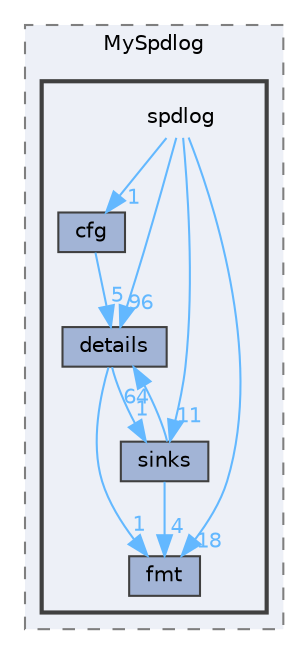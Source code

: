 digraph "spdlog"
{
 // LATEX_PDF_SIZE
  bgcolor="transparent";
  edge [fontname=Helvetica,fontsize=10,labelfontname=Helvetica,labelfontsize=10];
  node [fontname=Helvetica,fontsize=10,shape=box,height=0.2,width=0.4];
  compound=true
  subgraph clusterdir_21f5e1ee6caa16fe34abb05953b5993e {
    graph [ bgcolor="#edf0f7", pencolor="grey50", label="MySpdlog", fontname=Helvetica,fontsize=10 style="filled,dashed", URL="dir_21f5e1ee6caa16fe34abb05953b5993e.html",tooltip=""]
  subgraph clusterdir_66724ce4a28b15682a3ab6957c76bf9a {
    graph [ bgcolor="#edf0f7", pencolor="grey25", label="", fontname=Helvetica,fontsize=10 style="filled,bold", URL="dir_66724ce4a28b15682a3ab6957c76bf9a.html",tooltip=""]
    dir_66724ce4a28b15682a3ab6957c76bf9a [shape=plaintext, label="spdlog"];
  dir_da8c791586f7b292dfe5e26d5fa0bd5f [label="cfg", fillcolor="#a2b4d6", color="grey25", style="filled", URL="dir_da8c791586f7b292dfe5e26d5fa0bd5f.html",tooltip=""];
  dir_5deda61012907615f7b2f6397b221691 [label="details", fillcolor="#a2b4d6", color="grey25", style="filled", URL="dir_5deda61012907615f7b2f6397b221691.html",tooltip=""];
  dir_85fa2da21708816d1375fd12a7eb6aff [label="fmt", fillcolor="#a2b4d6", color="grey25", style="filled", URL="dir_85fa2da21708816d1375fd12a7eb6aff.html",tooltip=""];
  dir_fa8338fc4b4a83904b44433ebb24174a [label="sinks", fillcolor="#a2b4d6", color="grey25", style="filled", URL="dir_fa8338fc4b4a83904b44433ebb24174a.html",tooltip=""];
  }
  }
  dir_66724ce4a28b15682a3ab6957c76bf9a->dir_5deda61012907615f7b2f6397b221691 [headlabel="96", labeldistance=1.5 headhref="dir_000339_000061.html" href="dir_000339_000061.html" color="steelblue1" fontcolor="steelblue1"];
  dir_66724ce4a28b15682a3ab6957c76bf9a->dir_85fa2da21708816d1375fd12a7eb6aff [headlabel="18", labeldistance=1.5 headhref="dir_000339_000124.html" href="dir_000339_000124.html" color="steelblue1" fontcolor="steelblue1"];
  dir_66724ce4a28b15682a3ab6957c76bf9a->dir_da8c791586f7b292dfe5e26d5fa0bd5f [headlabel="1", labeldistance=1.5 headhref="dir_000339_000045.html" href="dir_000339_000045.html" color="steelblue1" fontcolor="steelblue1"];
  dir_66724ce4a28b15682a3ab6957c76bf9a->dir_fa8338fc4b4a83904b44433ebb24174a [headlabel="11", labeldistance=1.5 headhref="dir_000339_000325.html" href="dir_000339_000325.html" color="steelblue1" fontcolor="steelblue1"];
  dir_da8c791586f7b292dfe5e26d5fa0bd5f->dir_5deda61012907615f7b2f6397b221691 [headlabel="5", labeldistance=1.5 headhref="dir_000045_000061.html" href="dir_000045_000061.html" color="steelblue1" fontcolor="steelblue1"];
  dir_5deda61012907615f7b2f6397b221691->dir_85fa2da21708816d1375fd12a7eb6aff [headlabel="1", labeldistance=1.5 headhref="dir_000061_000124.html" href="dir_000061_000124.html" color="steelblue1" fontcolor="steelblue1"];
  dir_5deda61012907615f7b2f6397b221691->dir_fa8338fc4b4a83904b44433ebb24174a [headlabel="1", labeldistance=1.5 headhref="dir_000061_000325.html" href="dir_000061_000325.html" color="steelblue1" fontcolor="steelblue1"];
  dir_fa8338fc4b4a83904b44433ebb24174a->dir_5deda61012907615f7b2f6397b221691 [headlabel="64", labeldistance=1.5 headhref="dir_000325_000061.html" href="dir_000325_000061.html" color="steelblue1" fontcolor="steelblue1"];
  dir_fa8338fc4b4a83904b44433ebb24174a->dir_85fa2da21708816d1375fd12a7eb6aff [headlabel="4", labeldistance=1.5 headhref="dir_000325_000124.html" href="dir_000325_000124.html" color="steelblue1" fontcolor="steelblue1"];
}
